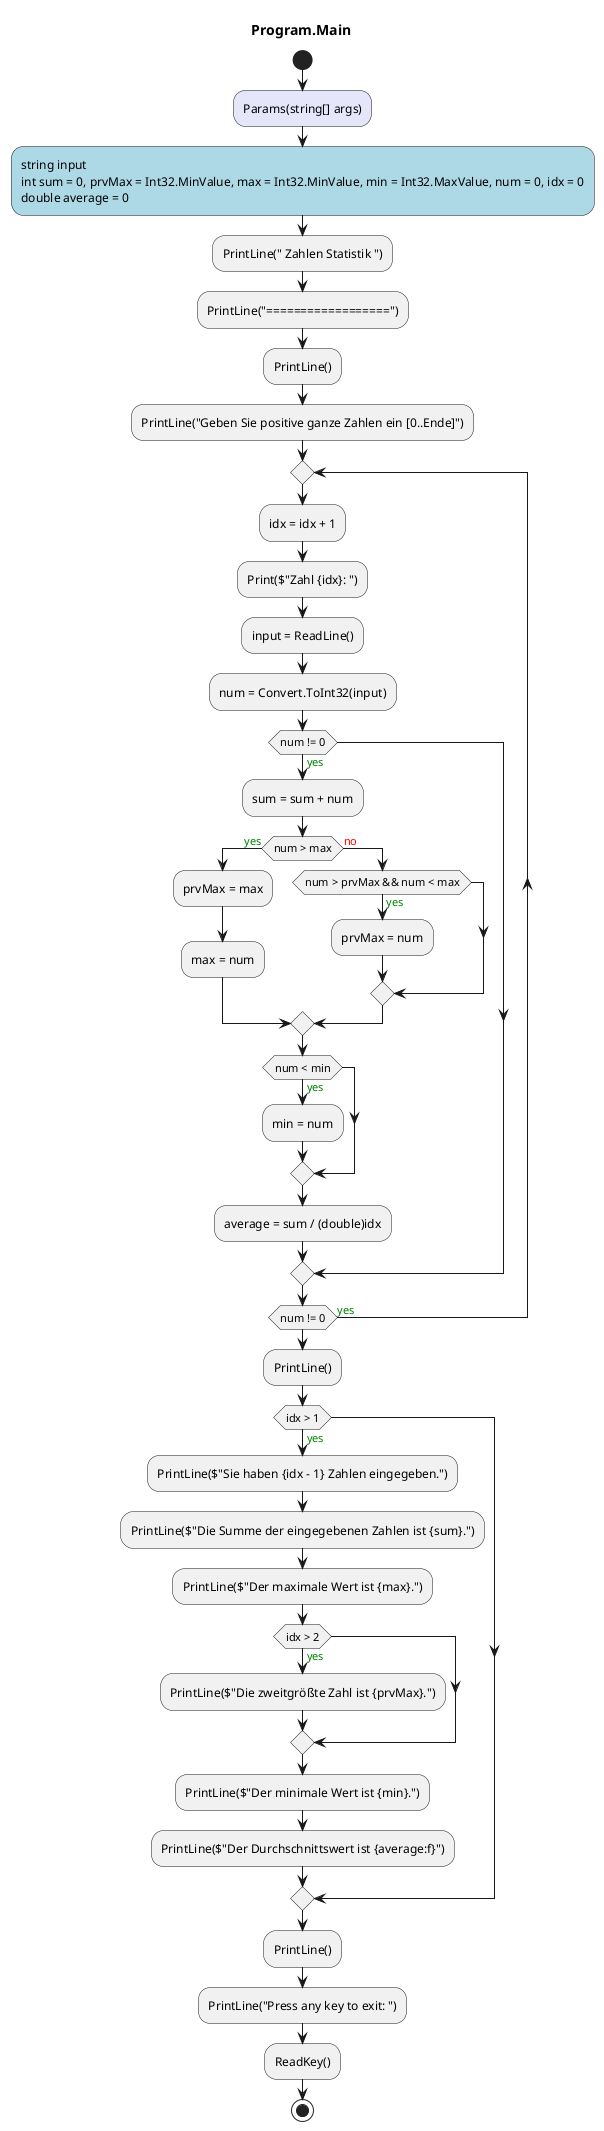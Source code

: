 @startuml Program.Main
title Program.Main
start
#Lavender:Params(string[] args);
#LightBlue:string input
int sum = 0, prvMax = Int32.MinValue, max = Int32.MinValue, min = Int32.MaxValue, num = 0, idx = 0
double average = 0;
:PrintLine(" Zahlen Statistik ");
:PrintLine("==================");
:PrintLine();
:PrintLine("Geben Sie positive ganze Zahlen ein [0..Ende]");
repeat
    :idx = idx + 1;
    :Print($"Zahl {idx}: ");
    :input = ReadLine();
    :num = Convert.ToInt32(input);
    if (num != 0) then (<color:green>yes)
        :sum = sum + num;
        if (num > max) then (<color:green>yes)
            :prvMax = max;
            :max = num;
          else (<color:red>no)
            if (num > prvMax && num < max) then (<color:green>yes)
                :prvMax = num;
            endif
        endif
        if (num < min) then (<color:green>yes)
            :min = num;
        endif
        :average = sum / (double)idx;
    endif
repeat while (num != 0) is (<color:green>yes)
:PrintLine();
if (idx > 1) then (<color:green>yes)
    :PrintLine($"Sie haben {idx - 1} Zahlen eingegeben.");
    :PrintLine($"Die Summe der eingegebenen Zahlen ist {sum}.");
    :PrintLine($"Der maximale Wert ist {max}.");
    if (idx > 2) then (<color:green>yes)
        :PrintLine($"Die zweitgrößte Zahl ist {prvMax}.");
    endif
    :PrintLine($"Der minimale Wert ist {min}.");
    :PrintLine($"Der Durchschnittswert ist {average:f}");
endif
:PrintLine();
:PrintLine("Press any key to exit: ");
:ReadKey();
stop
@enduml
